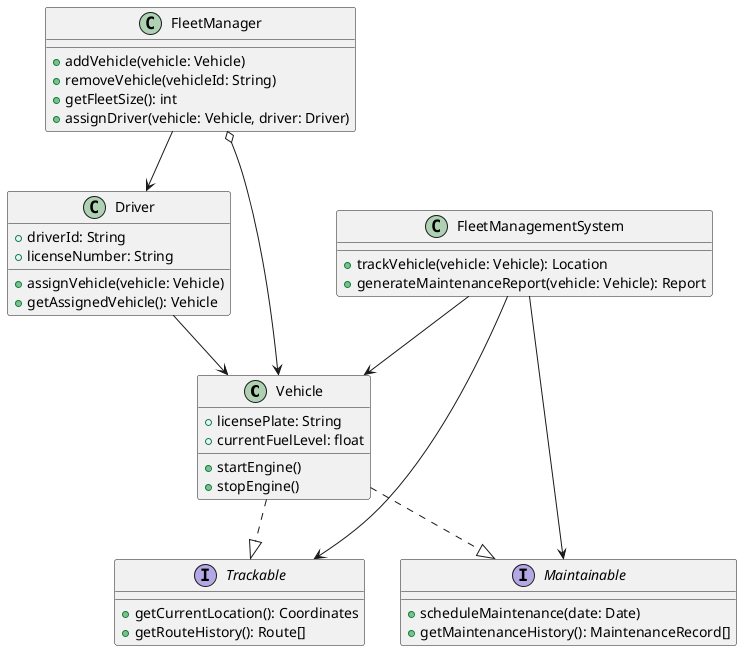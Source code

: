 ```plantuml
@startuml
class Vehicle {
    + startEngine()
    + stopEngine()
    + licensePlate: String
    + currentFuelLevel: float
}

interface Trackable {
    + getCurrentLocation(): Coordinates
    + getRouteHistory(): Route[]
}

interface Maintainable {
    + scheduleMaintenance(date: Date)
    + getMaintenanceHistory(): MaintenanceRecord[]
}

class FleetManager {
    + addVehicle(vehicle: Vehicle)
    + removeVehicle(vehicleId: String)
    + getFleetSize(): int
    + assignDriver(vehicle: Vehicle, driver: Driver)
}

class Driver {
    + driverId: String
    + licenseNumber: String
    + assignVehicle(vehicle: Vehicle)
    + getAssignedVehicle(): Vehicle
}

class FleetManagementSystem {
    + trackVehicle(vehicle: Vehicle): Location
    + generateMaintenanceReport(vehicle: Vehicle): Report
}

FleetManagementSystem --> Trackable
FleetManagementSystem --> Maintainable
FleetManagementSystem --> Vehicle
Vehicle ..|> Trackable
Vehicle ..|> Maintainable
FleetManager --> Driver
FleetManager o--> Vehicle
Driver --> Vehicle
@enduml
